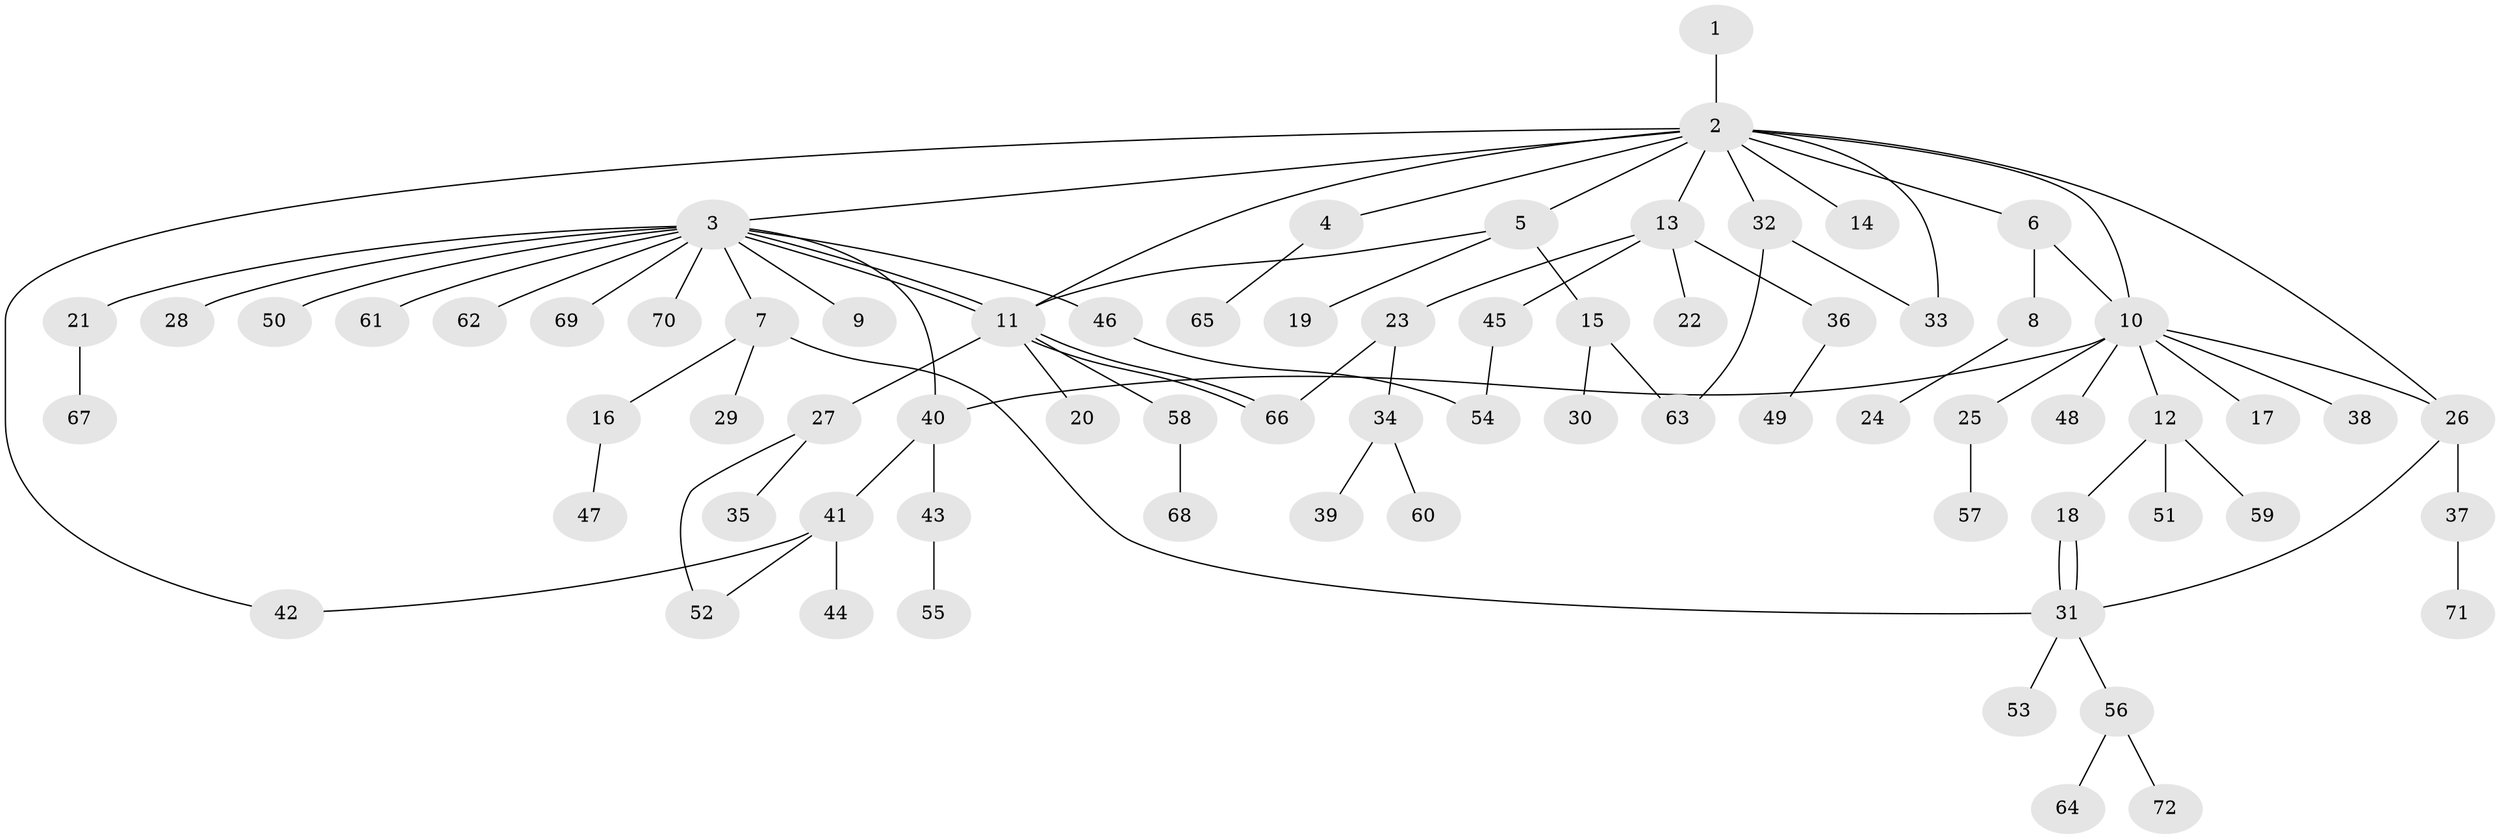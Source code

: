 // coarse degree distribution, {1: 0.6, 12: 0.02, 13: 0.02, 9: 0.02, 7: 0.04, 4: 0.1, 2: 0.16, 3: 0.04}
// Generated by graph-tools (version 1.1) at 2025/51/02/27/25 19:51:59]
// undirected, 72 vertices, 87 edges
graph export_dot {
graph [start="1"]
  node [color=gray90,style=filled];
  1;
  2;
  3;
  4;
  5;
  6;
  7;
  8;
  9;
  10;
  11;
  12;
  13;
  14;
  15;
  16;
  17;
  18;
  19;
  20;
  21;
  22;
  23;
  24;
  25;
  26;
  27;
  28;
  29;
  30;
  31;
  32;
  33;
  34;
  35;
  36;
  37;
  38;
  39;
  40;
  41;
  42;
  43;
  44;
  45;
  46;
  47;
  48;
  49;
  50;
  51;
  52;
  53;
  54;
  55;
  56;
  57;
  58;
  59;
  60;
  61;
  62;
  63;
  64;
  65;
  66;
  67;
  68;
  69;
  70;
  71;
  72;
  1 -- 2;
  2 -- 3;
  2 -- 4;
  2 -- 5;
  2 -- 6;
  2 -- 10;
  2 -- 11;
  2 -- 13;
  2 -- 14;
  2 -- 26;
  2 -- 32;
  2 -- 33;
  2 -- 42;
  3 -- 7;
  3 -- 9;
  3 -- 11;
  3 -- 11;
  3 -- 21;
  3 -- 28;
  3 -- 40;
  3 -- 46;
  3 -- 50;
  3 -- 61;
  3 -- 62;
  3 -- 69;
  3 -- 70;
  4 -- 65;
  5 -- 11;
  5 -- 15;
  5 -- 19;
  6 -- 8;
  6 -- 10;
  7 -- 16;
  7 -- 29;
  7 -- 31;
  8 -- 24;
  10 -- 12;
  10 -- 17;
  10 -- 25;
  10 -- 26;
  10 -- 38;
  10 -- 40;
  10 -- 48;
  11 -- 20;
  11 -- 27;
  11 -- 58;
  11 -- 66;
  11 -- 66;
  12 -- 18;
  12 -- 51;
  12 -- 59;
  13 -- 22;
  13 -- 23;
  13 -- 36;
  13 -- 45;
  15 -- 30;
  15 -- 63;
  16 -- 47;
  18 -- 31;
  18 -- 31;
  21 -- 67;
  23 -- 34;
  23 -- 66;
  25 -- 57;
  26 -- 31;
  26 -- 37;
  27 -- 35;
  27 -- 52;
  31 -- 53;
  31 -- 56;
  32 -- 33;
  32 -- 63;
  34 -- 39;
  34 -- 60;
  36 -- 49;
  37 -- 71;
  40 -- 41;
  40 -- 43;
  41 -- 42;
  41 -- 44;
  41 -- 52;
  43 -- 55;
  45 -- 54;
  46 -- 54;
  56 -- 64;
  56 -- 72;
  58 -- 68;
}
